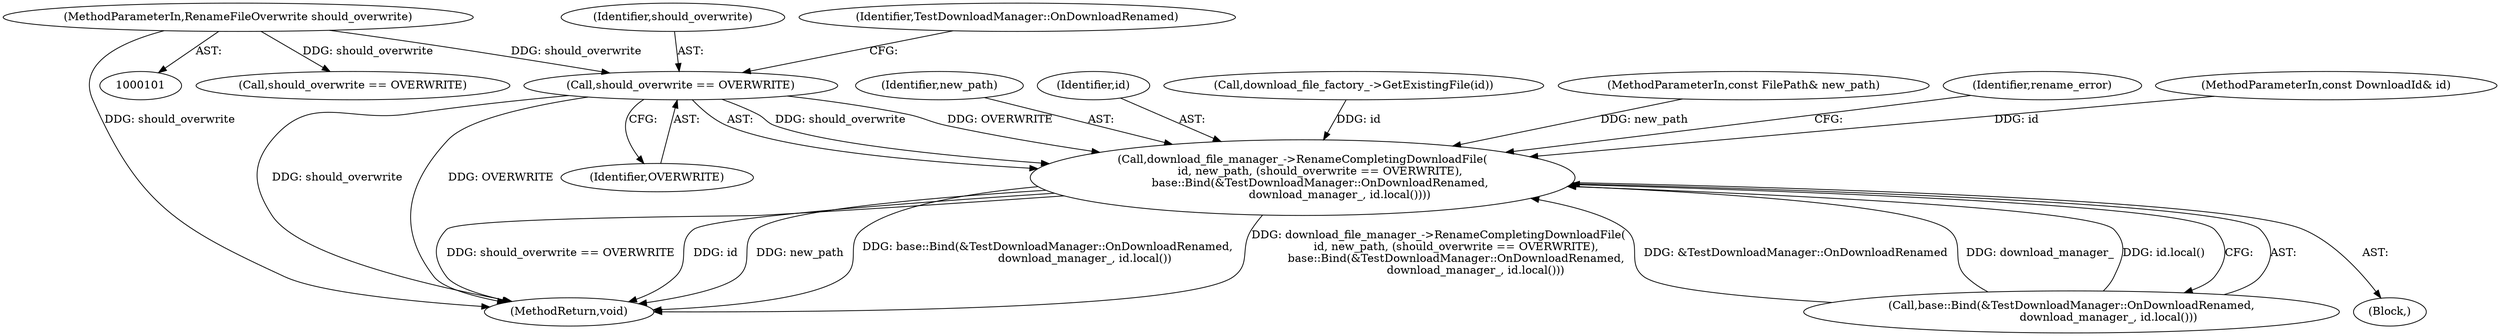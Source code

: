 digraph "1_Chrome_16dcd30c215801941d9890859fd79a234128fc3e_6@API" {
"1000168" [label="(Call,should_overwrite == OVERWRITE)"];
"1000107" [label="(MethodParameterIn,RenameFileOverwrite should_overwrite)"];
"1000165" [label="(Call,download_file_manager_->RenameCompletingDownloadFile(\n          id, new_path, (should_overwrite == OVERWRITE),\n          base::Bind(&TestDownloadManager::OnDownloadRenamed,\n                     download_manager_, id.local())))"];
"1000107" [label="(MethodParameterIn,RenameFileOverwrite should_overwrite)"];
"1000168" [label="(Call,should_overwrite == OVERWRITE)"];
"1000167" [label="(Identifier,new_path)"];
"1000166" [label="(Identifier,id)"];
"1000112" [label="(Call,download_file_factory_->GetExistingFile(id))"];
"1000155" [label="(Call,should_overwrite == OVERWRITE)"];
"1000171" [label="(Call,base::Bind(&TestDownloadManager::OnDownloadRenamed,\n                     download_manager_, id.local()))"];
"1000169" [label="(Identifier,should_overwrite)"];
"1000164" [label="(Block,)"];
"1000103" [label="(MethodParameterIn,const FilePath& new_path)"];
"1000165" [label="(Call,download_file_manager_->RenameCompletingDownloadFile(\n          id, new_path, (should_overwrite == OVERWRITE),\n          base::Bind(&TestDownloadManager::OnDownloadRenamed,\n                     download_manager_, id.local())))"];
"1000213" [label="(MethodReturn,void)"];
"1000178" [label="(Identifier,rename_error)"];
"1000102" [label="(MethodParameterIn,const DownloadId& id)"];
"1000170" [label="(Identifier,OVERWRITE)"];
"1000173" [label="(Identifier,TestDownloadManager::OnDownloadRenamed)"];
"1000168" -> "1000165"  [label="AST: "];
"1000168" -> "1000170"  [label="CFG: "];
"1000169" -> "1000168"  [label="AST: "];
"1000170" -> "1000168"  [label="AST: "];
"1000173" -> "1000168"  [label="CFG: "];
"1000168" -> "1000213"  [label="DDG: should_overwrite"];
"1000168" -> "1000213"  [label="DDG: OVERWRITE"];
"1000168" -> "1000165"  [label="DDG: should_overwrite"];
"1000168" -> "1000165"  [label="DDG: OVERWRITE"];
"1000107" -> "1000168"  [label="DDG: should_overwrite"];
"1000107" -> "1000101"  [label="AST: "];
"1000107" -> "1000213"  [label="DDG: should_overwrite"];
"1000107" -> "1000155"  [label="DDG: should_overwrite"];
"1000165" -> "1000164"  [label="AST: "];
"1000165" -> "1000171"  [label="CFG: "];
"1000166" -> "1000165"  [label="AST: "];
"1000167" -> "1000165"  [label="AST: "];
"1000171" -> "1000165"  [label="AST: "];
"1000178" -> "1000165"  [label="CFG: "];
"1000165" -> "1000213"  [label="DDG: should_overwrite == OVERWRITE"];
"1000165" -> "1000213"  [label="DDG: id"];
"1000165" -> "1000213"  [label="DDG: new_path"];
"1000165" -> "1000213"  [label="DDG: base::Bind(&TestDownloadManager::OnDownloadRenamed,\n                     download_manager_, id.local())"];
"1000165" -> "1000213"  [label="DDG: download_file_manager_->RenameCompletingDownloadFile(\n          id, new_path, (should_overwrite == OVERWRITE),\n          base::Bind(&TestDownloadManager::OnDownloadRenamed,\n                     download_manager_, id.local()))"];
"1000112" -> "1000165"  [label="DDG: id"];
"1000102" -> "1000165"  [label="DDG: id"];
"1000103" -> "1000165"  [label="DDG: new_path"];
"1000171" -> "1000165"  [label="DDG: &TestDownloadManager::OnDownloadRenamed"];
"1000171" -> "1000165"  [label="DDG: download_manager_"];
"1000171" -> "1000165"  [label="DDG: id.local()"];
}
